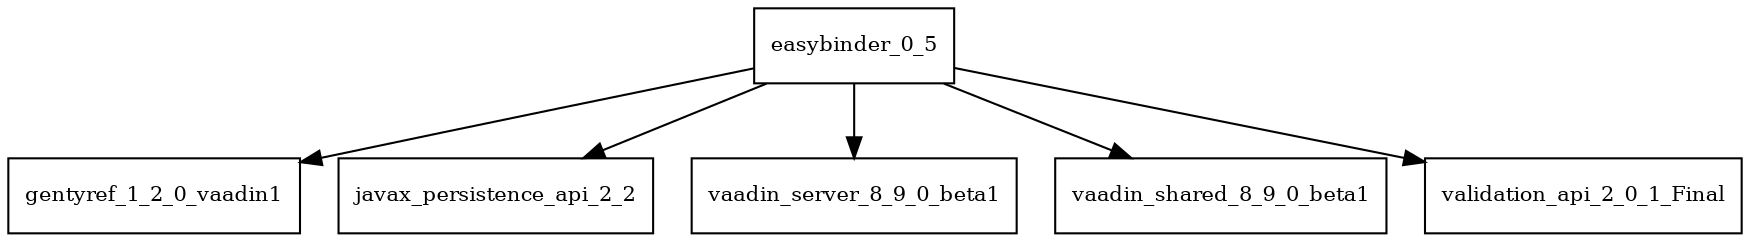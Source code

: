 digraph easybinder_0_5_dependencies {
  node [shape = box, fontsize=10.0];
  easybinder_0_5 -> gentyref_1_2_0_vaadin1;
  easybinder_0_5 -> javax_persistence_api_2_2;
  easybinder_0_5 -> vaadin_server_8_9_0_beta1;
  easybinder_0_5 -> vaadin_shared_8_9_0_beta1;
  easybinder_0_5 -> validation_api_2_0_1_Final;
}
